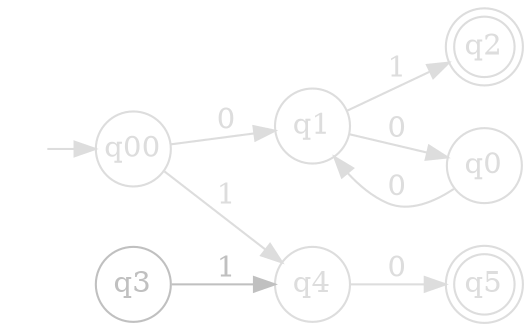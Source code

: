 digraph {
    bgcolor="transparent";
    rankdir=LR;
    node [shape=circle, fixedsize=shape, width=0.5, color="#dddddd", fontcolor="#dddddd"];
    edge [color="#dddddd", fontcolor="#dddddd"];
    start [shape=none, label="", width=0];
    q2 [shape=doublecircle, width=0.4];
    q3 [color=grey, fontcolor=grey];
    start -> q00;
    q00 -> q1 [label="0"];
    q00 -> q4 [label="1"];
    q0 -> q1 [label="0"];
    q1 -> q0 [label="0"];
    q1 -> q2 [label="1"];
    q5 [shape=doublecircle, width=0.4];
    q3 -> q4 [label="1", color=grey, fontcolor=grey];
    q4 -> q5 [label="0"];
}